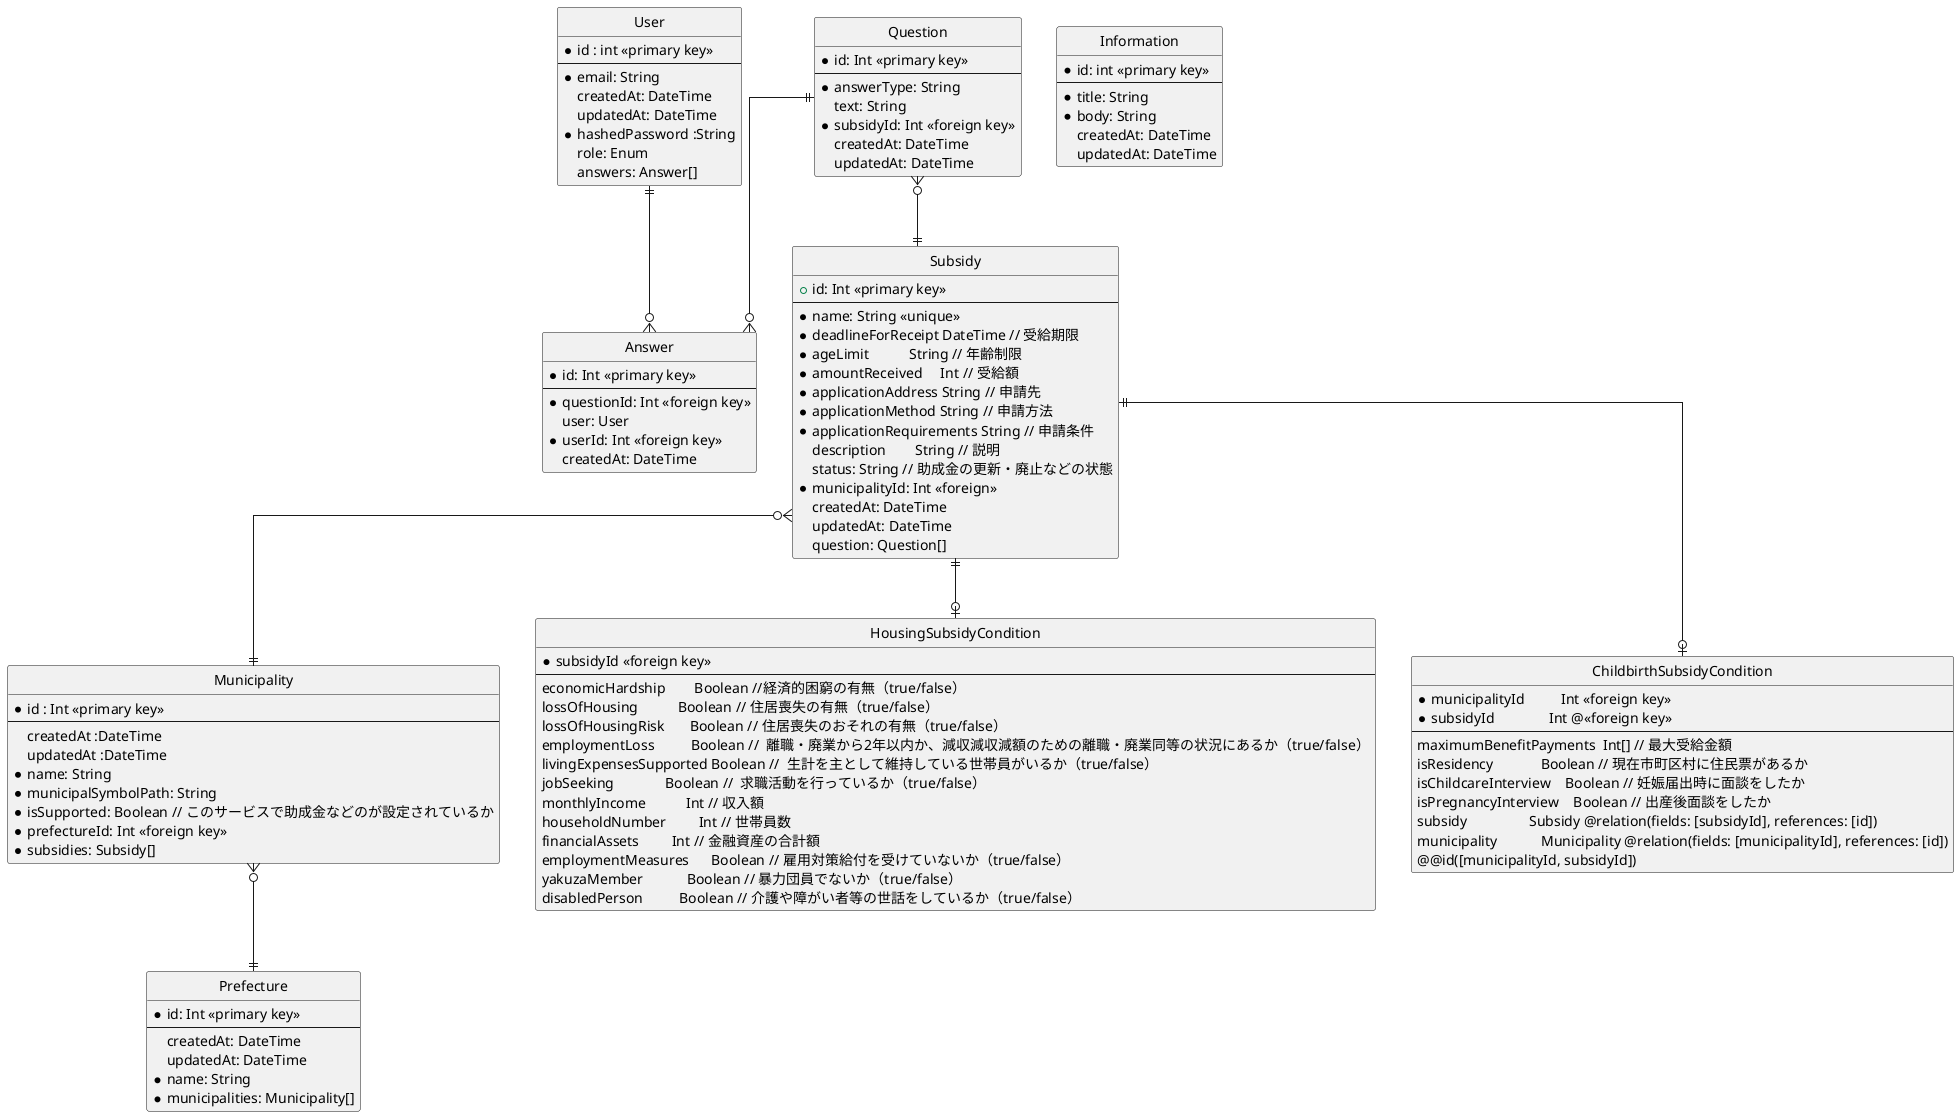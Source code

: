 @startuml failure-story

' hide the spot
hide circle

' avoid problems with angled crows feet
skinparam linetype ortho

entity "User" as user {
    *id : int <<primary key>>
    --
    *email: String
    createdAt: DateTime
    updatedAt: DateTime
    *hashedPassword :String
    role: Enum
    answers: Answer[]
}

entity "Municipality" as manicipality {
    *id : Int <<primary key>>
    --
    createdAt :DateTime                  
    updatedAt :DateTime                  
    *name: String
    *municipalSymbolPath: String
    *isSupported: Boolean // このサービスで助成金などのが設定されているか
    *prefectureId: Int <<foreign key>>
    *subsidies: Subsidy[]
}

entity "Information" as information {
    *id: int <<primary key>>
    --
    *title: String
    *body: String
    createdAt: DateTime
    updatedAt: DateTime
}

entity "Prefecture" as prefecture {
    *id: Int <<primary key>>
    --
    createdAt: DateTime
    updatedAt: DateTime
    *name: String
    *municipalities: Municipality[]
}

entity "Subsidy" as subsidy {
    +id: Int <<primary key>>
  --
    *name: String <<unique>>
    *deadlineForReceipt DateTime // 受給期限
    *ageLimit           String // 年齢制限
    *amountReceived     Int // 受給額
    *applicationAddress String // 申請先
    *applicationMethod String // 申請方法
    *applicationRequirements String // 申請条件
    description        String // 説明
    status: String // 助成金の更新・廃止などの状態
    *municipalityId: Int <<foreign>>
    createdAt: DateTime
    updatedAt: DateTime
    question: Question[]
}

' 一問一答の質問
entity "Question" as question {
    *id: Int <<primary key>>
    --
    *answerType: String
    text: String
    *subsidyId: Int <<foreign key>>
    createdAt: DateTime
    updatedAt: DateTime
}

' ユーザーの答えを保存するテーブル
entity "Answer" as answer {
    *id: Int <<primary key>>
    --
    *questionId: Int <<foreign key>>
    user: User
    *userId: Int <<foreign key>>
    createdAt: DateTime
}

entity  "HousingSubsidyCondition" as HousingSubsidyCondition {
  *subsidyId <<foreign key>>
  --
  economicHardship        Boolean //経済的困窮の有無（true/false）
  lossOfHousing           Boolean // 住居喪失の有無（true/false）
  lossOfHousingRisk       Boolean // 住居喪失のおそれの有無（true/false）
  employmentLoss          Boolean //  離職・廃業から2年以内か、減収減収減額のための離職・廃業同等の状況にあるか（true/false）
  livingExpensesSupported Boolean //  生計を主として維持している世帯員がいるか（true/false）
  jobSeeking              Boolean //  求職活動を行っているか（true/false）
  monthlyIncome           Int // 収入額
  householdNumber         Int // 世帯員数
  financialAssets         Int // 金融資産の合計額
  employmentMeasures      Boolean // 雇用対策給付を受けていないか（true/false）
  yakuzaMember            Boolean // 暴力団員でないか（true/false）
  disabledPerson          Boolean // 介護や障がい者等の世話をしているか（true/false）
}

entity "ChildbirthSubsidyCondition" as ChildbirthSubsidyCondition {
  *municipalityId          Int <<foreign key>>
  *subsidyId               Int @<<foreign key>>
  --
  maximumBenefitPayments  Int[] // 最大受給金額
  isResidency             Boolean // 現在市町区村に住民票があるか
  isChildcareInterview    Boolean // 妊娠届出時に面談をしたか
  isPregnancyInterview    Boolean // 出産後面談をしたか
  subsidy                 Subsidy @relation(fields: [subsidyId], references: [id])
  municipality            Municipality @relation(fields: [municipalityId], references: [id])
  @@id([municipalityId, subsidyId])
}

manicipality }o--|| prefecture
question ||--o{ answer
question }o--|| subsidy
subsidy }o--|| manicipality
subsidy ||--o| HousingSubsidyCondition
subsidy ||--o| ChildbirthSubsidyCondition
user ||--o{ answer



@enduml
